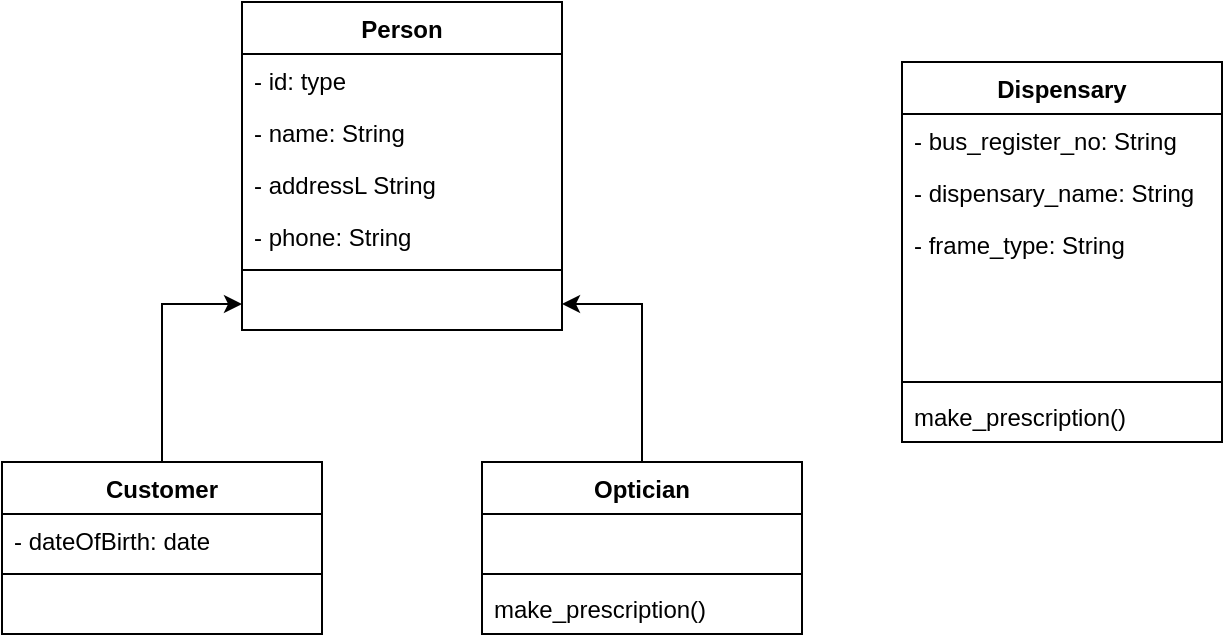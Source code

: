 <mxfile version="24.8.6">
  <diagram name="Page-1" id="vuBFk_IK2NvBrKtLpi9P">
    <mxGraphModel dx="1006" dy="590" grid="1" gridSize="10" guides="1" tooltips="1" connect="1" arrows="1" fold="1" page="1" pageScale="1" pageWidth="827" pageHeight="1169" math="0" shadow="0">
      <root>
        <mxCell id="0" />
        <mxCell id="1" parent="0" />
        <mxCell id="eUolUt4t1BQlT3dGYfs5-4" value="Person" style="swimlane;fontStyle=1;align=center;verticalAlign=top;childLayout=stackLayout;horizontal=1;startSize=26;horizontalStack=0;resizeParent=1;resizeParentMax=0;resizeLast=0;collapsible=1;marginBottom=0;whiteSpace=wrap;html=1;" vertex="1" parent="1">
          <mxGeometry x="190" y="40" width="160" height="164" as="geometry" />
        </mxCell>
        <mxCell id="eUolUt4t1BQlT3dGYfs5-5" value="- id: type" style="text;strokeColor=none;fillColor=none;align=left;verticalAlign=top;spacingLeft=4;spacingRight=4;overflow=hidden;rotatable=0;points=[[0,0.5],[1,0.5]];portConstraint=eastwest;whiteSpace=wrap;html=1;" vertex="1" parent="eUolUt4t1BQlT3dGYfs5-4">
          <mxGeometry y="26" width="160" height="26" as="geometry" />
        </mxCell>
        <mxCell id="eUolUt4t1BQlT3dGYfs5-10" value="- name: String" style="text;strokeColor=none;fillColor=none;align=left;verticalAlign=top;spacingLeft=4;spacingRight=4;overflow=hidden;rotatable=0;points=[[0,0.5],[1,0.5]];portConstraint=eastwest;whiteSpace=wrap;html=1;" vertex="1" parent="eUolUt4t1BQlT3dGYfs5-4">
          <mxGeometry y="52" width="160" height="26" as="geometry" />
        </mxCell>
        <mxCell id="eUolUt4t1BQlT3dGYfs5-9" value="- addressL String" style="text;strokeColor=none;fillColor=none;align=left;verticalAlign=top;spacingLeft=4;spacingRight=4;overflow=hidden;rotatable=0;points=[[0,0.5],[1,0.5]];portConstraint=eastwest;whiteSpace=wrap;html=1;" vertex="1" parent="eUolUt4t1BQlT3dGYfs5-4">
          <mxGeometry y="78" width="160" height="26" as="geometry" />
        </mxCell>
        <mxCell id="eUolUt4t1BQlT3dGYfs5-8" value="- phone: String" style="text;strokeColor=none;fillColor=none;align=left;verticalAlign=top;spacingLeft=4;spacingRight=4;overflow=hidden;rotatable=0;points=[[0,0.5],[1,0.5]];portConstraint=eastwest;whiteSpace=wrap;html=1;" vertex="1" parent="eUolUt4t1BQlT3dGYfs5-4">
          <mxGeometry y="104" width="160" height="26" as="geometry" />
        </mxCell>
        <mxCell id="eUolUt4t1BQlT3dGYfs5-6" value="" style="line;strokeWidth=1;fillColor=none;align=left;verticalAlign=middle;spacingTop=-1;spacingLeft=3;spacingRight=3;rotatable=0;labelPosition=right;points=[];portConstraint=eastwest;strokeColor=inherit;" vertex="1" parent="eUolUt4t1BQlT3dGYfs5-4">
          <mxGeometry y="130" width="160" height="8" as="geometry" />
        </mxCell>
        <mxCell id="eUolUt4t1BQlT3dGYfs5-7" value="&amp;nbsp;" style="text;strokeColor=none;fillColor=none;align=left;verticalAlign=top;spacingLeft=4;spacingRight=4;overflow=hidden;rotatable=0;points=[[0,0.5],[1,0.5]];portConstraint=eastwest;whiteSpace=wrap;html=1;" vertex="1" parent="eUolUt4t1BQlT3dGYfs5-4">
          <mxGeometry y="138" width="160" height="26" as="geometry" />
        </mxCell>
        <mxCell id="eUolUt4t1BQlT3dGYfs5-24" style="edgeStyle=orthogonalEdgeStyle;rounded=0;orthogonalLoop=1;jettySize=auto;html=1;" edge="1" parent="1" source="eUolUt4t1BQlT3dGYfs5-11" target="eUolUt4t1BQlT3dGYfs5-7">
          <mxGeometry relative="1" as="geometry" />
        </mxCell>
        <mxCell id="eUolUt4t1BQlT3dGYfs5-11" value="Customer" style="swimlane;fontStyle=1;align=center;verticalAlign=top;childLayout=stackLayout;horizontal=1;startSize=26;horizontalStack=0;resizeParent=1;resizeParentMax=0;resizeLast=0;collapsible=1;marginBottom=0;whiteSpace=wrap;html=1;" vertex="1" parent="1">
          <mxGeometry x="70" y="270" width="160" height="86" as="geometry" />
        </mxCell>
        <mxCell id="eUolUt4t1BQlT3dGYfs5-12" value="- dateOfBirth: date" style="text;strokeColor=none;fillColor=none;align=left;verticalAlign=top;spacingLeft=4;spacingRight=4;overflow=hidden;rotatable=0;points=[[0,0.5],[1,0.5]];portConstraint=eastwest;whiteSpace=wrap;html=1;" vertex="1" parent="eUolUt4t1BQlT3dGYfs5-11">
          <mxGeometry y="26" width="160" height="26" as="geometry" />
        </mxCell>
        <mxCell id="eUolUt4t1BQlT3dGYfs5-16" value="" style="line;strokeWidth=1;fillColor=none;align=left;verticalAlign=middle;spacingTop=-1;spacingLeft=3;spacingRight=3;rotatable=0;labelPosition=right;points=[];portConstraint=eastwest;strokeColor=inherit;" vertex="1" parent="eUolUt4t1BQlT3dGYfs5-11">
          <mxGeometry y="52" width="160" height="8" as="geometry" />
        </mxCell>
        <mxCell id="eUolUt4t1BQlT3dGYfs5-17" value="&amp;nbsp;" style="text;strokeColor=none;fillColor=none;align=left;verticalAlign=top;spacingLeft=4;spacingRight=4;overflow=hidden;rotatable=0;points=[[0,0.5],[1,0.5]];portConstraint=eastwest;whiteSpace=wrap;html=1;" vertex="1" parent="eUolUt4t1BQlT3dGYfs5-11">
          <mxGeometry y="60" width="160" height="26" as="geometry" />
        </mxCell>
        <mxCell id="eUolUt4t1BQlT3dGYfs5-25" style="edgeStyle=orthogonalEdgeStyle;rounded=0;orthogonalLoop=1;jettySize=auto;html=1;entryX=1;entryY=0.5;entryDx=0;entryDy=0;" edge="1" parent="1" source="eUolUt4t1BQlT3dGYfs5-18" target="eUolUt4t1BQlT3dGYfs5-7">
          <mxGeometry relative="1" as="geometry" />
        </mxCell>
        <mxCell id="eUolUt4t1BQlT3dGYfs5-18" value="Optician" style="swimlane;fontStyle=1;align=center;verticalAlign=top;childLayout=stackLayout;horizontal=1;startSize=26;horizontalStack=0;resizeParent=1;resizeParentMax=0;resizeLast=0;collapsible=1;marginBottom=0;whiteSpace=wrap;html=1;" vertex="1" parent="1">
          <mxGeometry x="310" y="270" width="160" height="86" as="geometry" />
        </mxCell>
        <mxCell id="eUolUt4t1BQlT3dGYfs5-19" value="&amp;nbsp;" style="text;strokeColor=none;fillColor=none;align=left;verticalAlign=top;spacingLeft=4;spacingRight=4;overflow=hidden;rotatable=0;points=[[0,0.5],[1,0.5]];portConstraint=eastwest;whiteSpace=wrap;html=1;" vertex="1" parent="eUolUt4t1BQlT3dGYfs5-18">
          <mxGeometry y="26" width="160" height="26" as="geometry" />
        </mxCell>
        <mxCell id="eUolUt4t1BQlT3dGYfs5-20" value="" style="line;strokeWidth=1;fillColor=none;align=left;verticalAlign=middle;spacingTop=-1;spacingLeft=3;spacingRight=3;rotatable=0;labelPosition=right;points=[];portConstraint=eastwest;strokeColor=inherit;" vertex="1" parent="eUolUt4t1BQlT3dGYfs5-18">
          <mxGeometry y="52" width="160" height="8" as="geometry" />
        </mxCell>
        <mxCell id="eUolUt4t1BQlT3dGYfs5-21" value="make_prescription()" style="text;strokeColor=none;fillColor=none;align=left;verticalAlign=top;spacingLeft=4;spacingRight=4;overflow=hidden;rotatable=0;points=[[0,0.5],[1,0.5]];portConstraint=eastwest;whiteSpace=wrap;html=1;" vertex="1" parent="eUolUt4t1BQlT3dGYfs5-18">
          <mxGeometry y="60" width="160" height="26" as="geometry" />
        </mxCell>
        <mxCell id="eUolUt4t1BQlT3dGYfs5-26" value="Dispensary" style="swimlane;fontStyle=1;align=center;verticalAlign=top;childLayout=stackLayout;horizontal=1;startSize=26;horizontalStack=0;resizeParent=1;resizeParentMax=0;resizeLast=0;collapsible=1;marginBottom=0;whiteSpace=wrap;html=1;" vertex="1" parent="1">
          <mxGeometry x="520" y="70" width="160" height="190" as="geometry" />
        </mxCell>
        <mxCell id="eUolUt4t1BQlT3dGYfs5-27" value="-&amp;nbsp;bus_register_no: String" style="text;strokeColor=none;fillColor=none;align=left;verticalAlign=top;spacingLeft=4;spacingRight=4;overflow=hidden;rotatable=0;points=[[0,0.5],[1,0.5]];portConstraint=eastwest;whiteSpace=wrap;html=1;" vertex="1" parent="eUolUt4t1BQlT3dGYfs5-26">
          <mxGeometry y="26" width="160" height="26" as="geometry" />
        </mxCell>
        <mxCell id="eUolUt4t1BQlT3dGYfs5-33" value="- d&lt;span style=&quot;text-align: center;&quot;&gt;ispensary_&lt;/span&gt;name: String" style="text;strokeColor=none;fillColor=none;align=left;verticalAlign=top;spacingLeft=4;spacingRight=4;overflow=hidden;rotatable=0;points=[[0,0.5],[1,0.5]];portConstraint=eastwest;whiteSpace=wrap;html=1;fontStyle=0" vertex="1" parent="eUolUt4t1BQlT3dGYfs5-26">
          <mxGeometry y="52" width="160" height="26" as="geometry" />
        </mxCell>
        <mxCell id="eUolUt4t1BQlT3dGYfs5-32" value="- frame_type: String" style="text;strokeColor=none;fillColor=none;align=left;verticalAlign=top;spacingLeft=4;spacingRight=4;overflow=hidden;rotatable=0;points=[[0,0.5],[1,0.5]];portConstraint=eastwest;whiteSpace=wrap;html=1;" vertex="1" parent="eUolUt4t1BQlT3dGYfs5-26">
          <mxGeometry y="78" width="160" height="26" as="geometry" />
        </mxCell>
        <mxCell id="eUolUt4t1BQlT3dGYfs5-31" style="text;strokeColor=none;fillColor=none;align=left;verticalAlign=top;spacingLeft=4;spacingRight=4;overflow=hidden;rotatable=0;points=[[0,0.5],[1,0.5]];portConstraint=eastwest;whiteSpace=wrap;html=1;" vertex="1" parent="eUolUt4t1BQlT3dGYfs5-26">
          <mxGeometry y="104" width="160" height="26" as="geometry" />
        </mxCell>
        <mxCell id="eUolUt4t1BQlT3dGYfs5-30" style="text;strokeColor=none;fillColor=none;align=left;verticalAlign=top;spacingLeft=4;spacingRight=4;overflow=hidden;rotatable=0;points=[[0,0.5],[1,0.5]];portConstraint=eastwest;whiteSpace=wrap;html=1;" vertex="1" parent="eUolUt4t1BQlT3dGYfs5-26">
          <mxGeometry y="130" width="160" height="26" as="geometry" />
        </mxCell>
        <mxCell id="eUolUt4t1BQlT3dGYfs5-28" value="" style="line;strokeWidth=1;fillColor=none;align=left;verticalAlign=middle;spacingTop=-1;spacingLeft=3;spacingRight=3;rotatable=0;labelPosition=right;points=[];portConstraint=eastwest;strokeColor=inherit;" vertex="1" parent="eUolUt4t1BQlT3dGYfs5-26">
          <mxGeometry y="156" width="160" height="8" as="geometry" />
        </mxCell>
        <mxCell id="eUolUt4t1BQlT3dGYfs5-29" value="make_prescription()" style="text;strokeColor=none;fillColor=none;align=left;verticalAlign=top;spacingLeft=4;spacingRight=4;overflow=hidden;rotatable=0;points=[[0,0.5],[1,0.5]];portConstraint=eastwest;whiteSpace=wrap;html=1;" vertex="1" parent="eUolUt4t1BQlT3dGYfs5-26">
          <mxGeometry y="164" width="160" height="26" as="geometry" />
        </mxCell>
      </root>
    </mxGraphModel>
  </diagram>
</mxfile>
